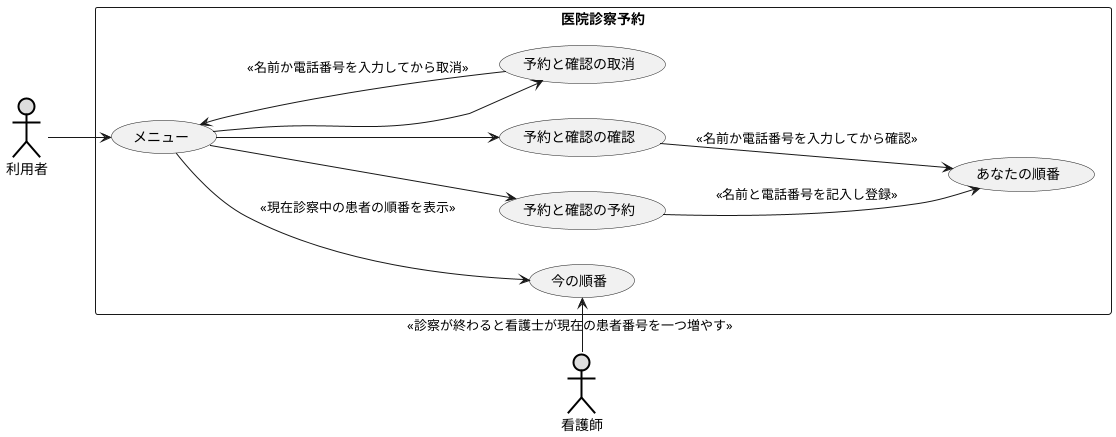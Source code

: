 @startuml ユースケース図_診察予約システム
left to right direction
actor 利用者 #DDDDDD;line:black;line.bold;
actor 看護師 #DDDDDD;line:black;line.bold;
rectangle 医院診察予約{
usecase メニュー 
usecase 予約と確認の予約
usecase 予約と確認の確認
usecase 予約と確認の取消
usecase 今の順番 
usecase あなたの順番 

}
利用者 --> メニュー
メニュー --> 予約と確認の予約
メニュー --> 予約と確認の確認
メニュー --> 予約と確認の取消
メニュー --> 今の順番:<<現在診察中の患者の順番を表示>>
看護師 -right-> 今の順番:<<診察が終わると看護士が現在の患者番号を一つ増やす>>
予約と確認の予約 --> あなたの順番:<<名前と電話番号を記入し登録>>
予約と確認の確認 --> あなたの順番:<<名前か電話番号を入力してから確認>>
予約と確認の取消 --> メニュー:<<名前か電話番号を入力してから取消>>
@enduml